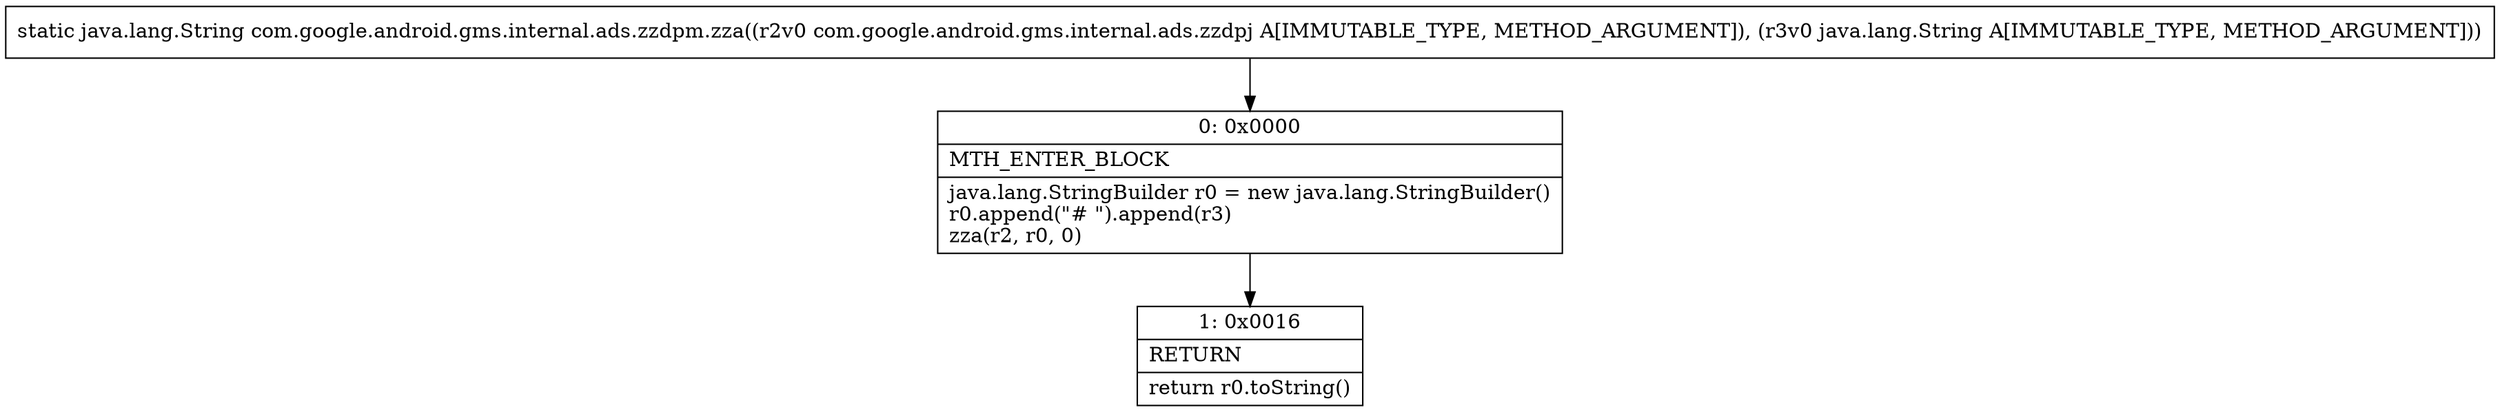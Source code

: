 digraph "CFG forcom.google.android.gms.internal.ads.zzdpm.zza(Lcom\/google\/android\/gms\/internal\/ads\/zzdpj;Ljava\/lang\/String;)Ljava\/lang\/String;" {
Node_0 [shape=record,label="{0\:\ 0x0000|MTH_ENTER_BLOCK\l|java.lang.StringBuilder r0 = new java.lang.StringBuilder()\lr0.append(\"# \").append(r3)\lzza(r2, r0, 0)\l}"];
Node_1 [shape=record,label="{1\:\ 0x0016|RETURN\l|return r0.toString()\l}"];
MethodNode[shape=record,label="{static java.lang.String com.google.android.gms.internal.ads.zzdpm.zza((r2v0 com.google.android.gms.internal.ads.zzdpj A[IMMUTABLE_TYPE, METHOD_ARGUMENT]), (r3v0 java.lang.String A[IMMUTABLE_TYPE, METHOD_ARGUMENT])) }"];
MethodNode -> Node_0;
Node_0 -> Node_1;
}

